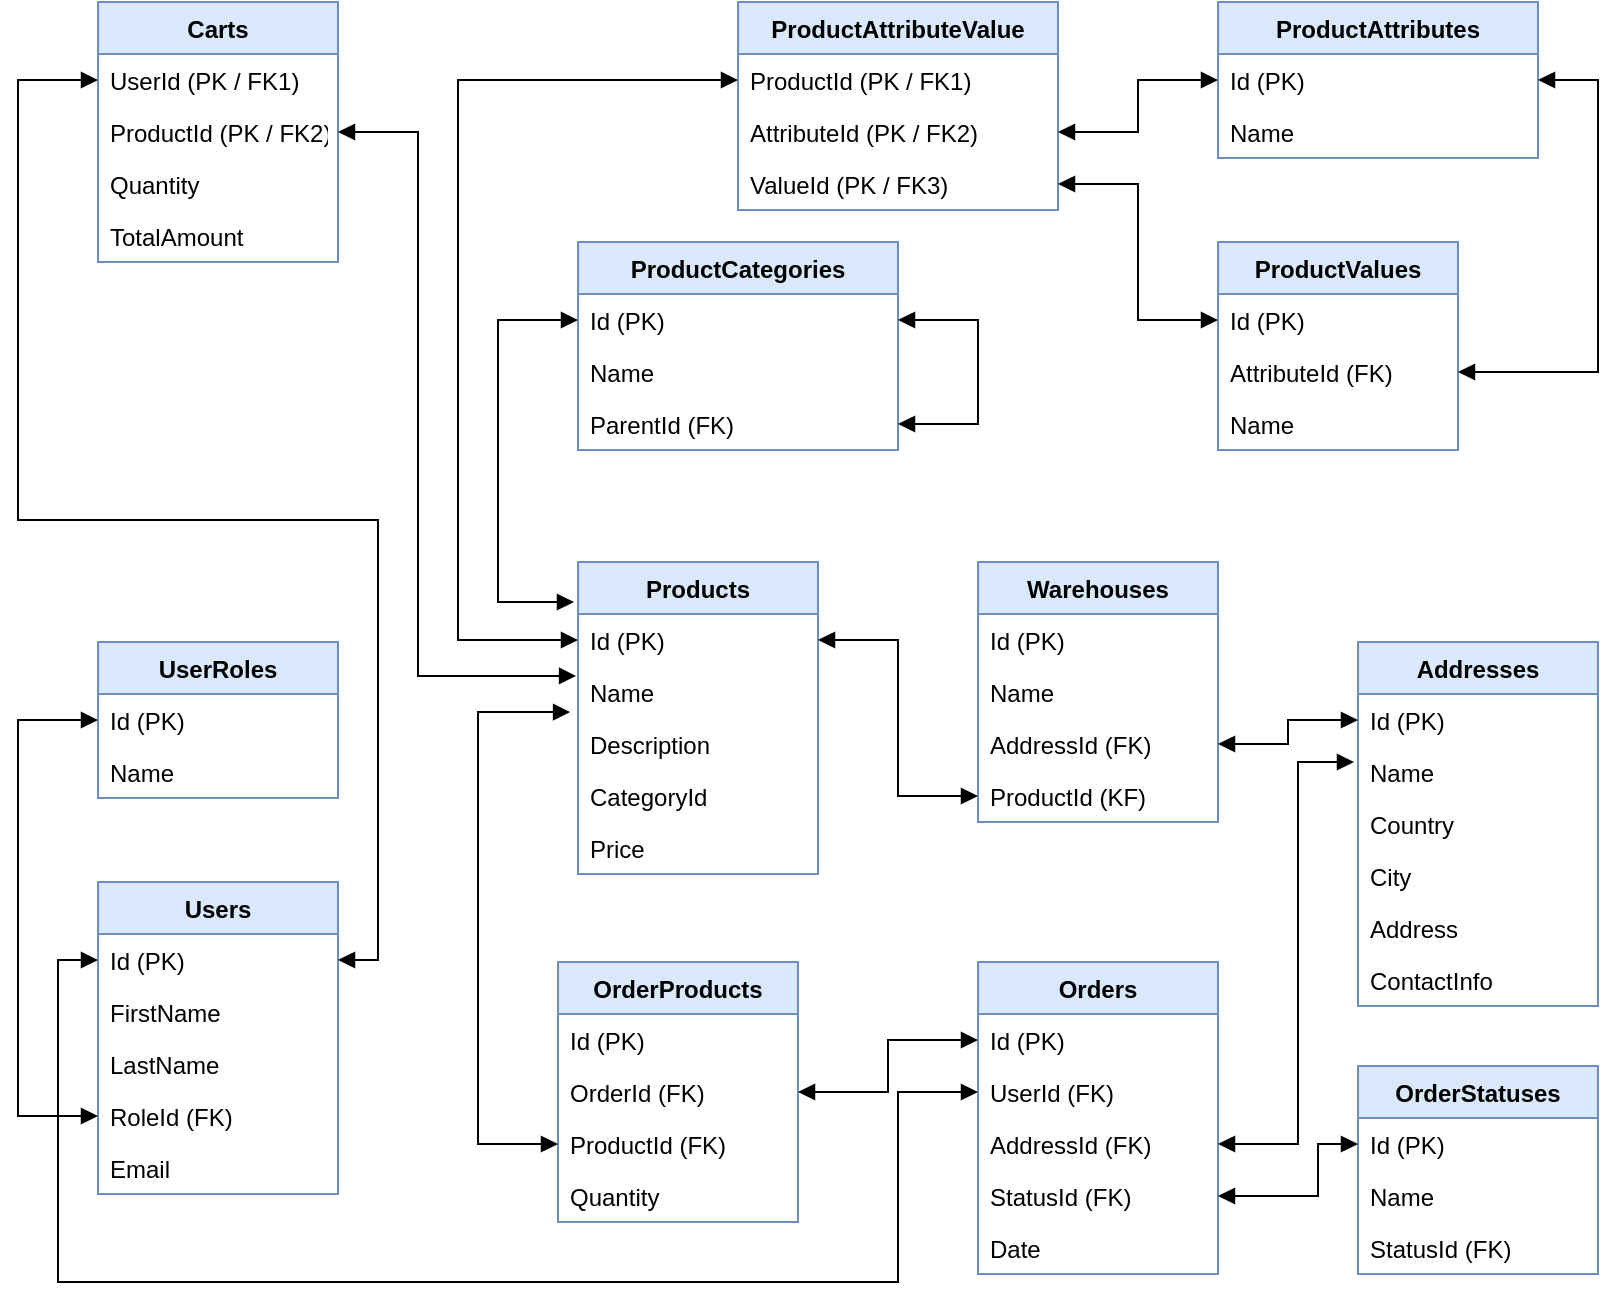<mxfile version="14.7.9" type="device"><diagram id="JUcdmzcG-sBGfJrjbPdD" name="Page-1"><mxGraphModel dx="1422" dy="762" grid="1" gridSize="10" guides="1" tooltips="1" connect="1" arrows="1" fold="1" page="1" pageScale="1" pageWidth="827" pageHeight="1169" math="0" shadow="0"><root><mxCell id="0"/><mxCell id="1" parent="0"/><mxCell id="o__4BDbmVry3-ZPUgM0A-26" value="UserRoles" style="swimlane;fontStyle=1;childLayout=stackLayout;horizontal=1;startSize=26;fillColor=#dae8fc;horizontalStack=0;resizeParent=1;resizeParentMax=0;resizeLast=0;collapsible=1;marginBottom=0;strokeColor=#6c8ebf;" vertex="1" parent="1"><mxGeometry x="50" y="360" width="120" height="78" as="geometry"/></mxCell><mxCell id="o__4BDbmVry3-ZPUgM0A-27" value="Id (PK)" style="text;strokeColor=none;fillColor=none;align=left;verticalAlign=top;spacingLeft=4;spacingRight=4;overflow=hidden;rotatable=0;points=[[0,0.5],[1,0.5]];portConstraint=eastwest;" vertex="1" parent="o__4BDbmVry3-ZPUgM0A-26"><mxGeometry y="26" width="120" height="26" as="geometry"/></mxCell><mxCell id="o__4BDbmVry3-ZPUgM0A-28" value="Name" style="text;strokeColor=none;fillColor=none;align=left;verticalAlign=top;spacingLeft=4;spacingRight=4;overflow=hidden;rotatable=0;points=[[0,0.5],[1,0.5]];portConstraint=eastwest;" vertex="1" parent="o__4BDbmVry3-ZPUgM0A-26"><mxGeometry y="52" width="120" height="26" as="geometry"/></mxCell><mxCell id="o__4BDbmVry3-ZPUgM0A-33" value="Users" style="swimlane;fontStyle=1;childLayout=stackLayout;horizontal=1;startSize=26;fillColor=#dae8fc;horizontalStack=0;resizeParent=1;resizeParentMax=0;resizeLast=0;collapsible=1;marginBottom=0;strokeColor=#6c8ebf;" vertex="1" parent="1"><mxGeometry x="50" y="480" width="120" height="156" as="geometry"/></mxCell><mxCell id="o__4BDbmVry3-ZPUgM0A-34" value="Id (PK)" style="text;strokeColor=none;fillColor=none;align=left;verticalAlign=top;spacingLeft=4;spacingRight=4;overflow=hidden;rotatable=0;points=[[0,0.5],[1,0.5]];portConstraint=eastwest;" vertex="1" parent="o__4BDbmVry3-ZPUgM0A-33"><mxGeometry y="26" width="120" height="26" as="geometry"/></mxCell><mxCell id="o__4BDbmVry3-ZPUgM0A-36" value="FirstName" style="text;strokeColor=none;fillColor=none;align=left;verticalAlign=top;spacingLeft=4;spacingRight=4;overflow=hidden;rotatable=0;points=[[0,0.5],[1,0.5]];portConstraint=eastwest;" vertex="1" parent="o__4BDbmVry3-ZPUgM0A-33"><mxGeometry y="52" width="120" height="26" as="geometry"/></mxCell><mxCell id="o__4BDbmVry3-ZPUgM0A-37" value="LastName" style="text;strokeColor=none;fillColor=none;align=left;verticalAlign=top;spacingLeft=4;spacingRight=4;overflow=hidden;rotatable=0;points=[[0,0.5],[1,0.5]];portConstraint=eastwest;" vertex="1" parent="o__4BDbmVry3-ZPUgM0A-33"><mxGeometry y="78" width="120" height="26" as="geometry"/></mxCell><mxCell id="o__4BDbmVry3-ZPUgM0A-35" value="RoleId (FK)" style="text;strokeColor=none;fillColor=none;align=left;verticalAlign=top;spacingLeft=4;spacingRight=4;overflow=hidden;rotatable=0;points=[[0,0.5],[1,0.5]];portConstraint=eastwest;" vertex="1" parent="o__4BDbmVry3-ZPUgM0A-33"><mxGeometry y="104" width="120" height="26" as="geometry"/></mxCell><mxCell id="o__4BDbmVry3-ZPUgM0A-38" value="Email" style="text;strokeColor=none;fillColor=none;align=left;verticalAlign=top;spacingLeft=4;spacingRight=4;overflow=hidden;rotatable=0;points=[[0,0.5],[1,0.5]];portConstraint=eastwest;" vertex="1" parent="o__4BDbmVry3-ZPUgM0A-33"><mxGeometry y="130" width="120" height="26" as="geometry"/></mxCell><mxCell id="o__4BDbmVry3-ZPUgM0A-39" style="edgeStyle=orthogonalEdgeStyle;rounded=0;orthogonalLoop=1;jettySize=auto;html=1;exitX=0;exitY=0.5;exitDx=0;exitDy=0;entryX=0;entryY=0.5;entryDx=0;entryDy=0;startArrow=block;startFill=1;endArrow=block;endFill=1;" edge="1" parent="1" source="o__4BDbmVry3-ZPUgM0A-27" target="o__4BDbmVry3-ZPUgM0A-35"><mxGeometry relative="1" as="geometry"><Array as="points"><mxPoint x="10" y="399"/><mxPoint x="10" y="597"/></Array></mxGeometry></mxCell><mxCell id="o__4BDbmVry3-ZPUgM0A-40" value="Products" style="swimlane;fontStyle=1;childLayout=stackLayout;horizontal=1;startSize=26;fillColor=#dae8fc;horizontalStack=0;resizeParent=1;resizeParentMax=0;resizeLast=0;collapsible=1;marginBottom=0;strokeColor=#6c8ebf;" vertex="1" parent="1"><mxGeometry x="290" y="320" width="120" height="156" as="geometry"/></mxCell><mxCell id="o__4BDbmVry3-ZPUgM0A-41" value="Id (PK)" style="text;strokeColor=none;fillColor=none;align=left;verticalAlign=top;spacingLeft=4;spacingRight=4;overflow=hidden;rotatable=0;points=[[0,0.5],[1,0.5]];portConstraint=eastwest;" vertex="1" parent="o__4BDbmVry3-ZPUgM0A-40"><mxGeometry y="26" width="120" height="26" as="geometry"/></mxCell><mxCell id="o__4BDbmVry3-ZPUgM0A-42" value="Name" style="text;strokeColor=none;fillColor=none;align=left;verticalAlign=top;spacingLeft=4;spacingRight=4;overflow=hidden;rotatable=0;points=[[0,0.5],[1,0.5]];portConstraint=eastwest;" vertex="1" parent="o__4BDbmVry3-ZPUgM0A-40"><mxGeometry y="52" width="120" height="26" as="geometry"/></mxCell><mxCell id="o__4BDbmVry3-ZPUgM0A-43" value="Description" style="text;strokeColor=none;fillColor=none;align=left;verticalAlign=top;spacingLeft=4;spacingRight=4;overflow=hidden;rotatable=0;points=[[0,0.5],[1,0.5]];portConstraint=eastwest;" vertex="1" parent="o__4BDbmVry3-ZPUgM0A-40"><mxGeometry y="78" width="120" height="26" as="geometry"/></mxCell><mxCell id="o__4BDbmVry3-ZPUgM0A-44" value="CategoryId" style="text;strokeColor=none;fillColor=none;align=left;verticalAlign=top;spacingLeft=4;spacingRight=4;overflow=hidden;rotatable=0;points=[[0,0.5],[1,0.5]];portConstraint=eastwest;" vertex="1" parent="o__4BDbmVry3-ZPUgM0A-40"><mxGeometry y="104" width="120" height="26" as="geometry"/></mxCell><mxCell id="o__4BDbmVry3-ZPUgM0A-45" value="Price" style="text;strokeColor=none;fillColor=none;align=left;verticalAlign=top;spacingLeft=4;spacingRight=4;overflow=hidden;rotatable=0;points=[[0,0.5],[1,0.5]];portConstraint=eastwest;" vertex="1" parent="o__4BDbmVry3-ZPUgM0A-40"><mxGeometry y="130" width="120" height="26" as="geometry"/></mxCell><mxCell id="o__4BDbmVry3-ZPUgM0A-46" value="ProductAttributeValue" style="swimlane;fontStyle=1;childLayout=stackLayout;horizontal=1;startSize=26;fillColor=#dae8fc;horizontalStack=0;resizeParent=1;resizeParentMax=0;resizeLast=0;collapsible=1;marginBottom=0;strokeColor=#6c8ebf;" vertex="1" parent="1"><mxGeometry x="370" y="40" width="160" height="104" as="geometry"/></mxCell><mxCell id="o__4BDbmVry3-ZPUgM0A-47" value="ProductId (PK / FK1)" style="text;strokeColor=none;fillColor=none;align=left;verticalAlign=top;spacingLeft=4;spacingRight=4;overflow=hidden;rotatable=0;points=[[0,0.5],[1,0.5]];portConstraint=eastwest;" vertex="1" parent="o__4BDbmVry3-ZPUgM0A-46"><mxGeometry y="26" width="160" height="26" as="geometry"/></mxCell><mxCell id="o__4BDbmVry3-ZPUgM0A-48" value="AttributeId (PK / FK2)" style="text;strokeColor=none;fillColor=none;align=left;verticalAlign=top;spacingLeft=4;spacingRight=4;overflow=hidden;rotatable=0;points=[[0,0.5],[1,0.5]];portConstraint=eastwest;" vertex="1" parent="o__4BDbmVry3-ZPUgM0A-46"><mxGeometry y="52" width="160" height="26" as="geometry"/></mxCell><mxCell id="o__4BDbmVry3-ZPUgM0A-49" value="ValueId (PK / FK3)" style="text;strokeColor=none;fillColor=none;align=left;verticalAlign=top;spacingLeft=4;spacingRight=4;overflow=hidden;rotatable=0;points=[[0,0.5],[1,0.5]];portConstraint=eastwest;" vertex="1" parent="o__4BDbmVry3-ZPUgM0A-46"><mxGeometry y="78" width="160" height="26" as="geometry"/></mxCell><mxCell id="o__4BDbmVry3-ZPUgM0A-52" value="ProductAttributes" style="swimlane;fontStyle=1;childLayout=stackLayout;horizontal=1;startSize=26;fillColor=#dae8fc;horizontalStack=0;resizeParent=1;resizeParentMax=0;resizeLast=0;collapsible=1;marginBottom=0;strokeColor=#6c8ebf;" vertex="1" parent="1"><mxGeometry x="610" y="40" width="160" height="78" as="geometry"/></mxCell><mxCell id="o__4BDbmVry3-ZPUgM0A-53" value="Id (PK)" style="text;strokeColor=none;fillColor=none;align=left;verticalAlign=top;spacingLeft=4;spacingRight=4;overflow=hidden;rotatable=0;points=[[0,0.5],[1,0.5]];portConstraint=eastwest;" vertex="1" parent="o__4BDbmVry3-ZPUgM0A-52"><mxGeometry y="26" width="160" height="26" as="geometry"/></mxCell><mxCell id="o__4BDbmVry3-ZPUgM0A-54" value="Name" style="text;strokeColor=none;fillColor=none;align=left;verticalAlign=top;spacingLeft=4;spacingRight=4;overflow=hidden;rotatable=0;points=[[0,0.5],[1,0.5]];portConstraint=eastwest;" vertex="1" parent="o__4BDbmVry3-ZPUgM0A-52"><mxGeometry y="52" width="160" height="26" as="geometry"/></mxCell><mxCell id="o__4BDbmVry3-ZPUgM0A-55" style="edgeStyle=orthogonalEdgeStyle;rounded=0;orthogonalLoop=1;jettySize=auto;html=1;exitX=1;exitY=0.5;exitDx=0;exitDy=0;entryX=0;entryY=0.5;entryDx=0;entryDy=0;startArrow=block;startFill=1;endArrow=block;endFill=1;" edge="1" parent="1" source="o__4BDbmVry3-ZPUgM0A-48" target="o__4BDbmVry3-ZPUgM0A-53"><mxGeometry relative="1" as="geometry"/></mxCell><mxCell id="o__4BDbmVry3-ZPUgM0A-56" value="ProductValues" style="swimlane;fontStyle=1;childLayout=stackLayout;horizontal=1;startSize=26;fillColor=#dae8fc;horizontalStack=0;resizeParent=1;resizeParentMax=0;resizeLast=0;collapsible=1;marginBottom=0;strokeColor=#6c8ebf;" vertex="1" parent="1"><mxGeometry x="610" y="160" width="120" height="104" as="geometry"/></mxCell><mxCell id="o__4BDbmVry3-ZPUgM0A-57" value="Id (PK)" style="text;strokeColor=none;fillColor=none;align=left;verticalAlign=top;spacingLeft=4;spacingRight=4;overflow=hidden;rotatable=0;points=[[0,0.5],[1,0.5]];portConstraint=eastwest;" vertex="1" parent="o__4BDbmVry3-ZPUgM0A-56"><mxGeometry y="26" width="120" height="26" as="geometry"/></mxCell><mxCell id="o__4BDbmVry3-ZPUgM0A-59" value="AttributeId (FK)" style="text;strokeColor=none;fillColor=none;align=left;verticalAlign=top;spacingLeft=4;spacingRight=4;overflow=hidden;rotatable=0;points=[[0,0.5],[1,0.5]];portConstraint=eastwest;" vertex="1" parent="o__4BDbmVry3-ZPUgM0A-56"><mxGeometry y="52" width="120" height="26" as="geometry"/></mxCell><mxCell id="o__4BDbmVry3-ZPUgM0A-58" value="Name" style="text;strokeColor=none;fillColor=none;align=left;verticalAlign=top;spacingLeft=4;spacingRight=4;overflow=hidden;rotatable=0;points=[[0,0.5],[1,0.5]];portConstraint=eastwest;" vertex="1" parent="o__4BDbmVry3-ZPUgM0A-56"><mxGeometry y="78" width="120" height="26" as="geometry"/></mxCell><mxCell id="o__4BDbmVry3-ZPUgM0A-60" style="edgeStyle=orthogonalEdgeStyle;rounded=0;orthogonalLoop=1;jettySize=auto;html=1;exitX=1;exitY=0.5;exitDx=0;exitDy=0;entryX=1;entryY=0.5;entryDx=0;entryDy=0;startArrow=block;startFill=1;endArrow=block;endFill=1;" edge="1" parent="1" source="o__4BDbmVry3-ZPUgM0A-59" target="o__4BDbmVry3-ZPUgM0A-53"><mxGeometry relative="1" as="geometry"><Array as="points"><mxPoint x="800" y="225"/><mxPoint x="800" y="79"/></Array></mxGeometry></mxCell><mxCell id="o__4BDbmVry3-ZPUgM0A-61" style="edgeStyle=orthogonalEdgeStyle;rounded=0;orthogonalLoop=1;jettySize=auto;html=1;exitX=1;exitY=0.5;exitDx=0;exitDy=0;entryX=0;entryY=0.5;entryDx=0;entryDy=0;startArrow=block;startFill=1;endArrow=block;endFill=1;" edge="1" parent="1" source="o__4BDbmVry3-ZPUgM0A-49" target="o__4BDbmVry3-ZPUgM0A-57"><mxGeometry relative="1" as="geometry"/></mxCell><mxCell id="o__4BDbmVry3-ZPUgM0A-62" style="edgeStyle=orthogonalEdgeStyle;rounded=0;orthogonalLoop=1;jettySize=auto;html=1;exitX=0;exitY=0.5;exitDx=0;exitDy=0;entryX=0;entryY=0.5;entryDx=0;entryDy=0;startArrow=block;startFill=1;endArrow=block;endFill=1;" edge="1" parent="1" source="o__4BDbmVry3-ZPUgM0A-47" target="o__4BDbmVry3-ZPUgM0A-41"><mxGeometry relative="1" as="geometry"><Array as="points"><mxPoint x="230" y="79"/><mxPoint x="230" y="359"/></Array></mxGeometry></mxCell><mxCell id="o__4BDbmVry3-ZPUgM0A-63" value="Addresses" style="swimlane;fontStyle=1;childLayout=stackLayout;horizontal=1;startSize=26;fillColor=#dae8fc;horizontalStack=0;resizeParent=1;resizeParentMax=0;resizeLast=0;collapsible=1;marginBottom=0;strokeColor=#6c8ebf;" vertex="1" parent="1"><mxGeometry x="680" y="360" width="120" height="182" as="geometry"/></mxCell><mxCell id="o__4BDbmVry3-ZPUgM0A-64" value="Id (PK)" style="text;strokeColor=none;fillColor=none;align=left;verticalAlign=top;spacingLeft=4;spacingRight=4;overflow=hidden;rotatable=0;points=[[0,0.5],[1,0.5]];portConstraint=eastwest;" vertex="1" parent="o__4BDbmVry3-ZPUgM0A-63"><mxGeometry y="26" width="120" height="26" as="geometry"/></mxCell><mxCell id="o__4BDbmVry3-ZPUgM0A-65" value="Name" style="text;strokeColor=none;fillColor=none;align=left;verticalAlign=top;spacingLeft=4;spacingRight=4;overflow=hidden;rotatable=0;points=[[0,0.5],[1,0.5]];portConstraint=eastwest;" vertex="1" parent="o__4BDbmVry3-ZPUgM0A-63"><mxGeometry y="52" width="120" height="26" as="geometry"/></mxCell><mxCell id="o__4BDbmVry3-ZPUgM0A-66" value="Country" style="text;strokeColor=none;fillColor=none;align=left;verticalAlign=top;spacingLeft=4;spacingRight=4;overflow=hidden;rotatable=0;points=[[0,0.5],[1,0.5]];portConstraint=eastwest;" vertex="1" parent="o__4BDbmVry3-ZPUgM0A-63"><mxGeometry y="78" width="120" height="26" as="geometry"/></mxCell><mxCell id="o__4BDbmVry3-ZPUgM0A-67" value="City" style="text;strokeColor=none;fillColor=none;align=left;verticalAlign=top;spacingLeft=4;spacingRight=4;overflow=hidden;rotatable=0;points=[[0,0.5],[1,0.5]];portConstraint=eastwest;" vertex="1" parent="o__4BDbmVry3-ZPUgM0A-63"><mxGeometry y="104" width="120" height="26" as="geometry"/></mxCell><mxCell id="o__4BDbmVry3-ZPUgM0A-68" value="Address" style="text;strokeColor=none;fillColor=none;align=left;verticalAlign=top;spacingLeft=4;spacingRight=4;overflow=hidden;rotatable=0;points=[[0,0.5],[1,0.5]];portConstraint=eastwest;" vertex="1" parent="o__4BDbmVry3-ZPUgM0A-63"><mxGeometry y="130" width="120" height="26" as="geometry"/></mxCell><mxCell id="o__4BDbmVry3-ZPUgM0A-69" value="ContactInfo" style="text;strokeColor=none;fillColor=none;align=left;verticalAlign=top;spacingLeft=4;spacingRight=4;overflow=hidden;rotatable=0;points=[[0,0.5],[1,0.5]];portConstraint=eastwest;" vertex="1" parent="o__4BDbmVry3-ZPUgM0A-63"><mxGeometry y="156" width="120" height="26" as="geometry"/></mxCell><mxCell id="o__4BDbmVry3-ZPUgM0A-70" value="Warehouses" style="swimlane;fontStyle=1;childLayout=stackLayout;horizontal=1;startSize=26;fillColor=#dae8fc;horizontalStack=0;resizeParent=1;resizeParentMax=0;resizeLast=0;collapsible=1;marginBottom=0;strokeColor=#6c8ebf;" vertex="1" parent="1"><mxGeometry x="490" y="320" width="120" height="130" as="geometry"/></mxCell><mxCell id="o__4BDbmVry3-ZPUgM0A-71" value="Id (PK)" style="text;strokeColor=none;fillColor=none;align=left;verticalAlign=top;spacingLeft=4;spacingRight=4;overflow=hidden;rotatable=0;points=[[0,0.5],[1,0.5]];portConstraint=eastwest;" vertex="1" parent="o__4BDbmVry3-ZPUgM0A-70"><mxGeometry y="26" width="120" height="26" as="geometry"/></mxCell><mxCell id="o__4BDbmVry3-ZPUgM0A-72" value="Name" style="text;strokeColor=none;fillColor=none;align=left;verticalAlign=top;spacingLeft=4;spacingRight=4;overflow=hidden;rotatable=0;points=[[0,0.5],[1,0.5]];portConstraint=eastwest;" vertex="1" parent="o__4BDbmVry3-ZPUgM0A-70"><mxGeometry y="52" width="120" height="26" as="geometry"/></mxCell><mxCell id="o__4BDbmVry3-ZPUgM0A-73" value="AddressId (FK)" style="text;strokeColor=none;fillColor=none;align=left;verticalAlign=top;spacingLeft=4;spacingRight=4;overflow=hidden;rotatable=0;points=[[0,0.5],[1,0.5]];portConstraint=eastwest;" vertex="1" parent="o__4BDbmVry3-ZPUgM0A-70"><mxGeometry y="78" width="120" height="26" as="geometry"/></mxCell><mxCell id="o__4BDbmVry3-ZPUgM0A-74" value="ProductId (KF)" style="text;strokeColor=none;fillColor=none;align=left;verticalAlign=top;spacingLeft=4;spacingRight=4;overflow=hidden;rotatable=0;points=[[0,0.5],[1,0.5]];portConstraint=eastwest;" vertex="1" parent="o__4BDbmVry3-ZPUgM0A-70"><mxGeometry y="104" width="120" height="26" as="geometry"/></mxCell><mxCell id="o__4BDbmVry3-ZPUgM0A-77" style="edgeStyle=orthogonalEdgeStyle;rounded=0;orthogonalLoop=1;jettySize=auto;html=1;exitX=1;exitY=0.5;exitDx=0;exitDy=0;entryX=0;entryY=0.5;entryDx=0;entryDy=0;startArrow=block;startFill=1;endArrow=block;endFill=1;" edge="1" parent="1" source="o__4BDbmVry3-ZPUgM0A-73" target="o__4BDbmVry3-ZPUgM0A-64"><mxGeometry relative="1" as="geometry"><Array as="points"><mxPoint x="645" y="411"/><mxPoint x="645" y="399"/></Array></mxGeometry></mxCell><mxCell id="o__4BDbmVry3-ZPUgM0A-78" style="edgeStyle=orthogonalEdgeStyle;rounded=0;orthogonalLoop=1;jettySize=auto;html=1;exitX=0;exitY=0.5;exitDx=0;exitDy=0;entryX=1;entryY=0.5;entryDx=0;entryDy=0;startArrow=block;startFill=1;endArrow=block;endFill=1;" edge="1" parent="1" source="o__4BDbmVry3-ZPUgM0A-74" target="o__4BDbmVry3-ZPUgM0A-41"><mxGeometry relative="1" as="geometry"/></mxCell><mxCell id="o__4BDbmVry3-ZPUgM0A-79" value="Carts" style="swimlane;fontStyle=1;childLayout=stackLayout;horizontal=1;startSize=26;fillColor=#dae8fc;horizontalStack=0;resizeParent=1;resizeParentMax=0;resizeLast=0;collapsible=1;marginBottom=0;strokeColor=#6c8ebf;" vertex="1" parent="1"><mxGeometry x="50" y="40" width="120" height="130" as="geometry"/></mxCell><mxCell id="o__4BDbmVry3-ZPUgM0A-80" value="UserId (PK / FK1)" style="text;strokeColor=none;fillColor=none;align=left;verticalAlign=top;spacingLeft=4;spacingRight=4;overflow=hidden;rotatable=0;points=[[0,0.5],[1,0.5]];portConstraint=eastwest;" vertex="1" parent="o__4BDbmVry3-ZPUgM0A-79"><mxGeometry y="26" width="120" height="26" as="geometry"/></mxCell><mxCell id="o__4BDbmVry3-ZPUgM0A-81" value="ProductId (PK / FK2)" style="text;strokeColor=none;fillColor=none;align=left;verticalAlign=top;spacingLeft=4;spacingRight=4;overflow=hidden;rotatable=0;points=[[0,0.5],[1,0.5]];portConstraint=eastwest;" vertex="1" parent="o__4BDbmVry3-ZPUgM0A-79"><mxGeometry y="52" width="120" height="26" as="geometry"/></mxCell><mxCell id="o__4BDbmVry3-ZPUgM0A-82" value="Quantity" style="text;strokeColor=none;fillColor=none;align=left;verticalAlign=top;spacingLeft=4;spacingRight=4;overflow=hidden;rotatable=0;points=[[0,0.5],[1,0.5]];portConstraint=eastwest;" vertex="1" parent="o__4BDbmVry3-ZPUgM0A-79"><mxGeometry y="78" width="120" height="26" as="geometry"/></mxCell><mxCell id="o__4BDbmVry3-ZPUgM0A-83" value="TotalAmount" style="text;strokeColor=none;fillColor=none;align=left;verticalAlign=top;spacingLeft=4;spacingRight=4;overflow=hidden;rotatable=0;points=[[0,0.5],[1,0.5]];portConstraint=eastwest;" vertex="1" parent="o__4BDbmVry3-ZPUgM0A-79"><mxGeometry y="104" width="120" height="26" as="geometry"/></mxCell><mxCell id="o__4BDbmVry3-ZPUgM0A-84" value="ProductCategories" style="swimlane;fontStyle=1;childLayout=stackLayout;horizontal=1;startSize=26;fillColor=#dae8fc;horizontalStack=0;resizeParent=1;resizeParentMax=0;resizeLast=0;collapsible=1;marginBottom=0;strokeColor=#6c8ebf;" vertex="1" parent="1"><mxGeometry x="290" y="160" width="160" height="104" as="geometry"/></mxCell><mxCell id="o__4BDbmVry3-ZPUgM0A-85" value="Id (PK)" style="text;strokeColor=none;fillColor=none;align=left;verticalAlign=top;spacingLeft=4;spacingRight=4;overflow=hidden;rotatable=0;points=[[0,0.5],[1,0.5]];portConstraint=eastwest;" vertex="1" parent="o__4BDbmVry3-ZPUgM0A-84"><mxGeometry y="26" width="160" height="26" as="geometry"/></mxCell><mxCell id="o__4BDbmVry3-ZPUgM0A-86" value="Name" style="text;strokeColor=none;fillColor=none;align=left;verticalAlign=top;spacingLeft=4;spacingRight=4;overflow=hidden;rotatable=0;points=[[0,0.5],[1,0.5]];portConstraint=eastwest;" vertex="1" parent="o__4BDbmVry3-ZPUgM0A-84"><mxGeometry y="52" width="160" height="26" as="geometry"/></mxCell><mxCell id="o__4BDbmVry3-ZPUgM0A-89" style="edgeStyle=orthogonalEdgeStyle;rounded=0;orthogonalLoop=1;jettySize=auto;html=1;exitX=1;exitY=0.5;exitDx=0;exitDy=0;entryX=1;entryY=0.5;entryDx=0;entryDy=0;startArrow=block;startFill=1;endArrow=block;endFill=1;" edge="1" parent="o__4BDbmVry3-ZPUgM0A-84" source="o__4BDbmVry3-ZPUgM0A-87" target="o__4BDbmVry3-ZPUgM0A-85"><mxGeometry relative="1" as="geometry"><Array as="points"><mxPoint x="200" y="91"/><mxPoint x="200" y="39"/></Array></mxGeometry></mxCell><mxCell id="o__4BDbmVry3-ZPUgM0A-87" value="ParentId (FK)" style="text;strokeColor=none;fillColor=none;align=left;verticalAlign=top;spacingLeft=4;spacingRight=4;overflow=hidden;rotatable=0;points=[[0,0.5],[1,0.5]];portConstraint=eastwest;" vertex="1" parent="o__4BDbmVry3-ZPUgM0A-84"><mxGeometry y="78" width="160" height="26" as="geometry"/></mxCell><mxCell id="o__4BDbmVry3-ZPUgM0A-90" style="edgeStyle=orthogonalEdgeStyle;rounded=0;orthogonalLoop=1;jettySize=auto;html=1;exitX=0;exitY=0.5;exitDx=0;exitDy=0;startArrow=block;startFill=1;endArrow=block;endFill=1;" edge="1" parent="1" source="o__4BDbmVry3-ZPUgM0A-85"><mxGeometry relative="1" as="geometry"><mxPoint x="288" y="340" as="targetPoint"/><Array as="points"><mxPoint x="250" y="199"/><mxPoint x="250" y="340"/></Array></mxGeometry></mxCell><mxCell id="o__4BDbmVry3-ZPUgM0A-91" style="edgeStyle=orthogonalEdgeStyle;rounded=0;orthogonalLoop=1;jettySize=auto;html=1;exitX=0;exitY=0.5;exitDx=0;exitDy=0;entryX=1;entryY=0.5;entryDx=0;entryDy=0;startArrow=block;startFill=1;endArrow=block;endFill=1;" edge="1" parent="1" source="o__4BDbmVry3-ZPUgM0A-80" target="o__4BDbmVry3-ZPUgM0A-34"><mxGeometry relative="1" as="geometry"><Array as="points"><mxPoint x="10" y="79"/><mxPoint x="10" y="299"/><mxPoint x="190" y="299"/><mxPoint x="190" y="519"/></Array></mxGeometry></mxCell><mxCell id="o__4BDbmVry3-ZPUgM0A-92" style="edgeStyle=orthogonalEdgeStyle;rounded=0;orthogonalLoop=1;jettySize=auto;html=1;startArrow=block;startFill=1;endArrow=block;endFill=1;entryX=-0.008;entryY=1.192;entryDx=0;entryDy=0;entryPerimeter=0;" edge="1" parent="1" target="o__4BDbmVry3-ZPUgM0A-41"><mxGeometry relative="1" as="geometry"><mxPoint x="170" y="105" as="sourcePoint"/><mxPoint x="250" y="359" as="targetPoint"/><Array as="points"><mxPoint x="210" y="105"/><mxPoint x="210" y="377"/></Array></mxGeometry></mxCell><mxCell id="o__4BDbmVry3-ZPUgM0A-98" value="OrderStatuses" style="swimlane;fontStyle=1;childLayout=stackLayout;horizontal=1;startSize=26;fillColor=#dae8fc;horizontalStack=0;resizeParent=1;resizeParentMax=0;resizeLast=0;collapsible=1;marginBottom=0;strokeColor=#6c8ebf;" vertex="1" parent="1"><mxGeometry x="680" y="572" width="120" height="104" as="geometry"/></mxCell><mxCell id="o__4BDbmVry3-ZPUgM0A-99" value="Id (PK)" style="text;strokeColor=none;fillColor=none;align=left;verticalAlign=top;spacingLeft=4;spacingRight=4;overflow=hidden;rotatable=0;points=[[0,0.5],[1,0.5]];portConstraint=eastwest;" vertex="1" parent="o__4BDbmVry3-ZPUgM0A-98"><mxGeometry y="26" width="120" height="26" as="geometry"/></mxCell><mxCell id="o__4BDbmVry3-ZPUgM0A-100" value="Name" style="text;strokeColor=none;fillColor=none;align=left;verticalAlign=top;spacingLeft=4;spacingRight=4;overflow=hidden;rotatable=0;points=[[0,0.5],[1,0.5]];portConstraint=eastwest;" vertex="1" parent="o__4BDbmVry3-ZPUgM0A-98"><mxGeometry y="52" width="120" height="26" as="geometry"/></mxCell><mxCell id="o__4BDbmVry3-ZPUgM0A-112" value="StatusId (FK)" style="text;strokeColor=none;fillColor=none;align=left;verticalAlign=top;spacingLeft=4;spacingRight=4;overflow=hidden;rotatable=0;points=[[0,0.5],[1,0.5]];portConstraint=eastwest;" vertex="1" parent="o__4BDbmVry3-ZPUgM0A-98"><mxGeometry y="78" width="120" height="26" as="geometry"/></mxCell><mxCell id="o__4BDbmVry3-ZPUgM0A-106" value="Orders" style="swimlane;fontStyle=1;childLayout=stackLayout;horizontal=1;startSize=26;fillColor=#dae8fc;horizontalStack=0;resizeParent=1;resizeParentMax=0;resizeLast=0;collapsible=1;marginBottom=0;strokeColor=#6c8ebf;" vertex="1" parent="1"><mxGeometry x="490" y="520" width="120" height="156" as="geometry"/></mxCell><mxCell id="o__4BDbmVry3-ZPUgM0A-107" value="Id (PK)" style="text;strokeColor=none;fillColor=none;align=left;verticalAlign=top;spacingLeft=4;spacingRight=4;overflow=hidden;rotatable=0;points=[[0,0.5],[1,0.5]];portConstraint=eastwest;" vertex="1" parent="o__4BDbmVry3-ZPUgM0A-106"><mxGeometry y="26" width="120" height="26" as="geometry"/></mxCell><mxCell id="o__4BDbmVry3-ZPUgM0A-108" value="UserId (FK)" style="text;strokeColor=none;fillColor=none;align=left;verticalAlign=top;spacingLeft=4;spacingRight=4;overflow=hidden;rotatable=0;points=[[0,0.5],[1,0.5]];portConstraint=eastwest;" vertex="1" parent="o__4BDbmVry3-ZPUgM0A-106"><mxGeometry y="52" width="120" height="26" as="geometry"/></mxCell><mxCell id="o__4BDbmVry3-ZPUgM0A-109" value="AddressId (FK)" style="text;strokeColor=none;fillColor=none;align=left;verticalAlign=top;spacingLeft=4;spacingRight=4;overflow=hidden;rotatable=0;points=[[0,0.5],[1,0.5]];portConstraint=eastwest;" vertex="1" parent="o__4BDbmVry3-ZPUgM0A-106"><mxGeometry y="78" width="120" height="26" as="geometry"/></mxCell><mxCell id="o__4BDbmVry3-ZPUgM0A-113" value="StatusId (FK)" style="text;strokeColor=none;fillColor=none;align=left;verticalAlign=top;spacingLeft=4;spacingRight=4;overflow=hidden;rotatable=0;points=[[0,0.5],[1,0.5]];portConstraint=eastwest;" vertex="1" parent="o__4BDbmVry3-ZPUgM0A-106"><mxGeometry y="104" width="120" height="26" as="geometry"/></mxCell><mxCell id="o__4BDbmVry3-ZPUgM0A-114" value="Date" style="text;strokeColor=none;fillColor=none;align=left;verticalAlign=top;spacingLeft=4;spacingRight=4;overflow=hidden;rotatable=0;points=[[0,0.5],[1,0.5]];portConstraint=eastwest;" vertex="1" parent="o__4BDbmVry3-ZPUgM0A-106"><mxGeometry y="130" width="120" height="26" as="geometry"/></mxCell><mxCell id="o__4BDbmVry3-ZPUgM0A-115" style="edgeStyle=orthogonalEdgeStyle;rounded=0;orthogonalLoop=1;jettySize=auto;html=1;exitX=0;exitY=0.5;exitDx=0;exitDy=0;entryX=0;entryY=0.5;entryDx=0;entryDy=0;startArrow=block;startFill=1;endArrow=block;endFill=1;" edge="1" parent="1" source="o__4BDbmVry3-ZPUgM0A-108" target="o__4BDbmVry3-ZPUgM0A-34"><mxGeometry relative="1" as="geometry"><Array as="points"><mxPoint x="450" y="585"/><mxPoint x="450" y="680"/><mxPoint x="30" y="680"/><mxPoint x="30" y="519"/></Array></mxGeometry></mxCell><mxCell id="o__4BDbmVry3-ZPUgM0A-116" style="edgeStyle=orthogonalEdgeStyle;rounded=0;orthogonalLoop=1;jettySize=auto;html=1;exitX=1;exitY=0.5;exitDx=0;exitDy=0;startArrow=block;startFill=1;endArrow=block;endFill=1;" edge="1" parent="1" source="o__4BDbmVry3-ZPUgM0A-109"><mxGeometry relative="1" as="geometry"><mxPoint x="678" y="420" as="targetPoint"/><Array as="points"><mxPoint x="650" y="611"/><mxPoint x="650" y="420"/></Array></mxGeometry></mxCell><mxCell id="o__4BDbmVry3-ZPUgM0A-117" style="edgeStyle=orthogonalEdgeStyle;rounded=0;orthogonalLoop=1;jettySize=auto;html=1;exitX=1;exitY=0.5;exitDx=0;exitDy=0;entryX=0;entryY=0.5;entryDx=0;entryDy=0;startArrow=block;startFill=1;endArrow=block;endFill=1;" edge="1" parent="1" source="o__4BDbmVry3-ZPUgM0A-113" target="o__4BDbmVry3-ZPUgM0A-99"><mxGeometry relative="1" as="geometry"><Array as="points"><mxPoint x="660" y="637"/><mxPoint x="660" y="611"/></Array></mxGeometry></mxCell><mxCell id="o__4BDbmVry3-ZPUgM0A-118" value="OrderProducts" style="swimlane;fontStyle=1;childLayout=stackLayout;horizontal=1;startSize=26;fillColor=#dae8fc;horizontalStack=0;resizeParent=1;resizeParentMax=0;resizeLast=0;collapsible=1;marginBottom=0;strokeColor=#6c8ebf;" vertex="1" parent="1"><mxGeometry x="280" y="520" width="120" height="130" as="geometry"/></mxCell><mxCell id="o__4BDbmVry3-ZPUgM0A-119" value="Id (PK)" style="text;strokeColor=none;fillColor=none;align=left;verticalAlign=top;spacingLeft=4;spacingRight=4;overflow=hidden;rotatable=0;points=[[0,0.5],[1,0.5]];portConstraint=eastwest;" vertex="1" parent="o__4BDbmVry3-ZPUgM0A-118"><mxGeometry y="26" width="120" height="26" as="geometry"/></mxCell><mxCell id="o__4BDbmVry3-ZPUgM0A-120" value="OrderId (FK)" style="text;strokeColor=none;fillColor=none;align=left;verticalAlign=top;spacingLeft=4;spacingRight=4;overflow=hidden;rotatable=0;points=[[0,0.5],[1,0.5]];portConstraint=eastwest;" vertex="1" parent="o__4BDbmVry3-ZPUgM0A-118"><mxGeometry y="52" width="120" height="26" as="geometry"/></mxCell><mxCell id="o__4BDbmVry3-ZPUgM0A-121" value="ProductId (FK)" style="text;strokeColor=none;fillColor=none;align=left;verticalAlign=top;spacingLeft=4;spacingRight=4;overflow=hidden;rotatable=0;points=[[0,0.5],[1,0.5]];portConstraint=eastwest;" vertex="1" parent="o__4BDbmVry3-ZPUgM0A-118"><mxGeometry y="78" width="120" height="26" as="geometry"/></mxCell><mxCell id="o__4BDbmVry3-ZPUgM0A-123" value="Quantity" style="text;strokeColor=none;fillColor=none;align=left;verticalAlign=top;spacingLeft=4;spacingRight=4;overflow=hidden;rotatable=0;points=[[0,0.5],[1,0.5]];portConstraint=eastwest;" vertex="1" parent="o__4BDbmVry3-ZPUgM0A-118"><mxGeometry y="104" width="120" height="26" as="geometry"/></mxCell><mxCell id="o__4BDbmVry3-ZPUgM0A-124" style="edgeStyle=orthogonalEdgeStyle;rounded=0;orthogonalLoop=1;jettySize=auto;html=1;exitX=1;exitY=0.5;exitDx=0;exitDy=0;entryX=0;entryY=0.5;entryDx=0;entryDy=0;startArrow=block;startFill=1;endArrow=block;endFill=1;" edge="1" parent="1" source="o__4BDbmVry3-ZPUgM0A-120" target="o__4BDbmVry3-ZPUgM0A-107"><mxGeometry relative="1" as="geometry"/></mxCell><mxCell id="o__4BDbmVry3-ZPUgM0A-125" style="edgeStyle=orthogonalEdgeStyle;rounded=0;orthogonalLoop=1;jettySize=auto;html=1;exitX=0;exitY=0.5;exitDx=0;exitDy=0;entryX=-0.033;entryY=-0.115;entryDx=0;entryDy=0;entryPerimeter=0;startArrow=block;startFill=1;endArrow=block;endFill=1;" edge="1" parent="1" source="o__4BDbmVry3-ZPUgM0A-121" target="o__4BDbmVry3-ZPUgM0A-43"><mxGeometry relative="1" as="geometry"><Array as="points"><mxPoint x="240" y="611"/><mxPoint x="240" y="395"/></Array></mxGeometry></mxCell></root></mxGraphModel></diagram></mxfile>